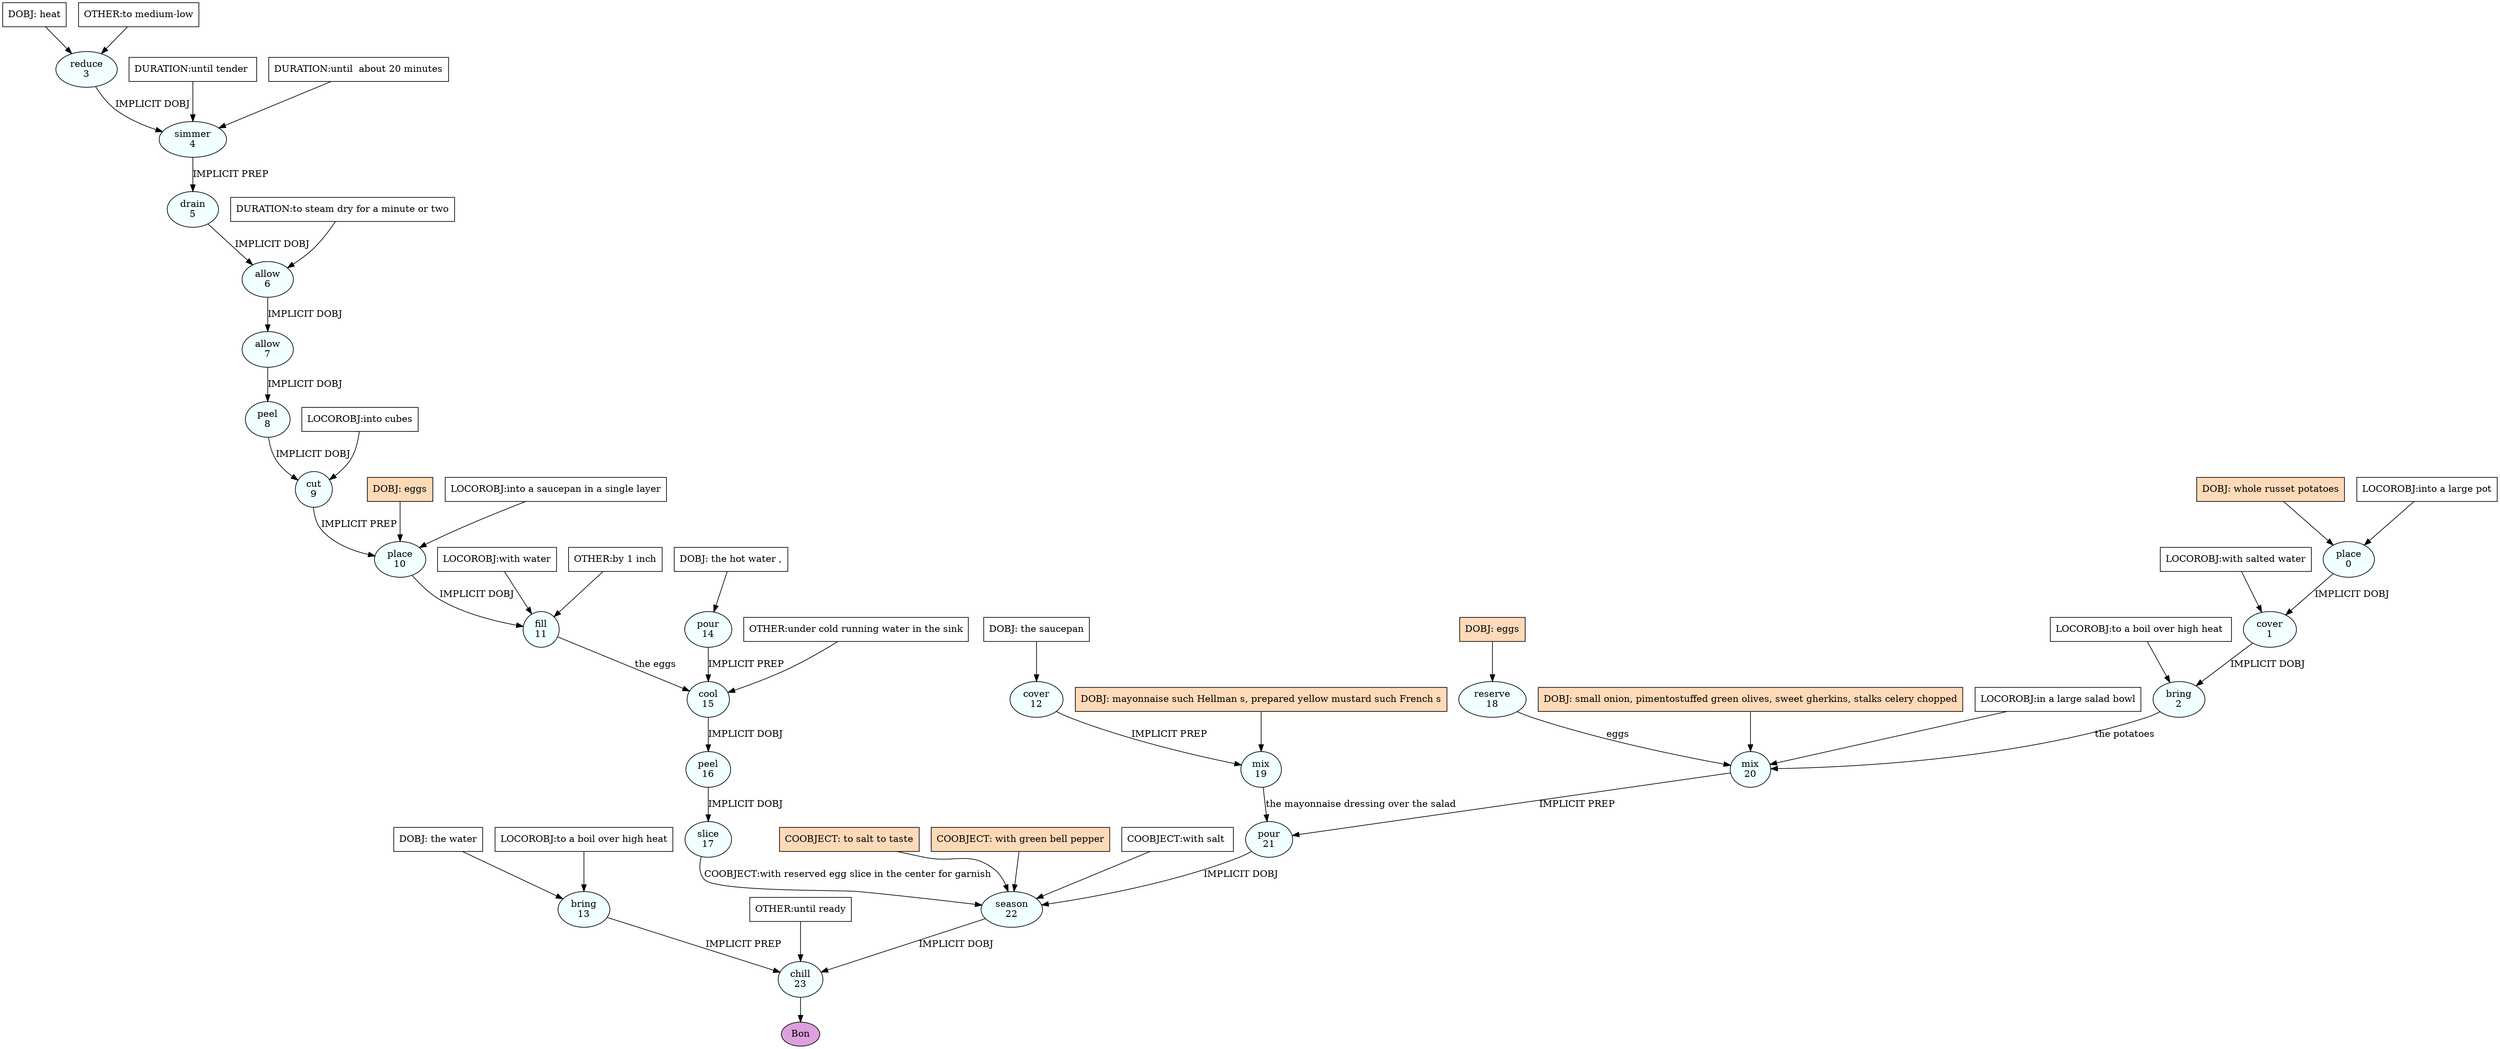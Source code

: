 digraph recipe {
E0[label="place
0", shape=oval, style=filled, fillcolor=azure]
E1[label="cover
1", shape=oval, style=filled, fillcolor=azure]
E2[label="bring
2", shape=oval, style=filled, fillcolor=azure]
E3[label="reduce
3", shape=oval, style=filled, fillcolor=azure]
E4[label="simmer
4", shape=oval, style=filled, fillcolor=azure]
E5[label="drain
5", shape=oval, style=filled, fillcolor=azure]
E6[label="allow
6", shape=oval, style=filled, fillcolor=azure]
E7[label="allow
7", shape=oval, style=filled, fillcolor=azure]
E8[label="peel
8", shape=oval, style=filled, fillcolor=azure]
E9[label="cut
9", shape=oval, style=filled, fillcolor=azure]
E10[label="place
10", shape=oval, style=filled, fillcolor=azure]
E11[label="fill
11", shape=oval, style=filled, fillcolor=azure]
E12[label="cover
12", shape=oval, style=filled, fillcolor=azure]
E13[label="bring
13", shape=oval, style=filled, fillcolor=azure]
E14[label="pour
14", shape=oval, style=filled, fillcolor=azure]
E15[label="cool
15", shape=oval, style=filled, fillcolor=azure]
E16[label="peel
16", shape=oval, style=filled, fillcolor=azure]
E17[label="slice
17", shape=oval, style=filled, fillcolor=azure]
E18[label="reserve
18", shape=oval, style=filled, fillcolor=azure]
E19[label="mix
19", shape=oval, style=filled, fillcolor=azure]
E20[label="mix
20", shape=oval, style=filled, fillcolor=azure]
E21[label="pour
21", shape=oval, style=filled, fillcolor=azure]
E22[label="season
22", shape=oval, style=filled, fillcolor=azure]
E23[label="chill
23", shape=oval, style=filled, fillcolor=azure]
D13[label="DOBJ: the water", shape=box, style=filled, fillcolor=white]
D13 -> E13
P13_0[label="LOCOROBJ:to a boil over high heat", shape=box, style=filled, fillcolor=white]
P13_0 -> E13
D12[label="DOBJ: the saucepan", shape=box, style=filled, fillcolor=white]
D12 -> E12
D3[label="DOBJ: heat", shape=box, style=filled, fillcolor=white]
D3 -> E3
P3_0[label="OTHER:to medium-low", shape=box, style=filled, fillcolor=white]
P3_0 -> E3
D18[label="DOBJ: eggs", shape=box, style=filled, fillcolor=peachpuff]
D18 -> E18
D0[label="DOBJ: whole russet potatoes", shape=box, style=filled, fillcolor=peachpuff]
D0 -> E0
P0_0[label="LOCOROBJ:into a large pot", shape=box, style=filled, fillcolor=white]
P0_0 -> E0
D14[label="DOBJ: the hot water ,", shape=box, style=filled, fillcolor=white]
D14 -> E14
E0 -> E1 [label="IMPLICIT DOBJ"]
P1_0_0[label="LOCOROBJ:with salted water", shape=box, style=filled, fillcolor=white]
P1_0_0 -> E1
E1 -> E2 [label="IMPLICIT DOBJ"]
P2_0_0[label="LOCOROBJ:to a boil over high heat ", shape=box, style=filled, fillcolor=white]
P2_0_0 -> E2
E3 -> E4 [label="IMPLICIT DOBJ"]
P4_0_0[label="DURATION:until tender ", shape=box, style=filled, fillcolor=white]
P4_0_0 -> E4
P4_0_1[label="DURATION:until  about 20 minutes", shape=box, style=filled, fillcolor=white]
P4_0_1 -> E4
E4 -> E5 [label="IMPLICIT PREP"]
E5 -> E6 [label="IMPLICIT DOBJ"]
P6_0_0[label="DURATION:to steam dry for a minute or two", shape=box, style=filled, fillcolor=white]
P6_0_0 -> E6
E6 -> E7 [label="IMPLICIT DOBJ"]
E7 -> E8 [label="IMPLICIT DOBJ"]
E8 -> E9 [label="IMPLICIT DOBJ"]
P9_0_0[label="LOCOROBJ:into cubes", shape=box, style=filled, fillcolor=white]
P9_0_0 -> E9
D10_ing[label="DOBJ: eggs", shape=box, style=filled, fillcolor=peachpuff]
D10_ing -> E10
E9 -> E10 [label="IMPLICIT PREP"]
P10_1_0[label="LOCOROBJ:into a saucepan in a single layer", shape=box, style=filled, fillcolor=white]
P10_1_0 -> E10
E10 -> E11 [label="IMPLICIT DOBJ"]
P11_0_0[label="LOCOROBJ:with water", shape=box, style=filled, fillcolor=white]
P11_0_0 -> E11
P11_1_0[label="OTHER:by 1 inch", shape=box, style=filled, fillcolor=white]
P11_1_0 -> E11
E11 -> E15 [label="the eggs"]
E14 -> E15 [label="IMPLICIT PREP"]
P15_1_0[label="OTHER:under cold running water in the sink", shape=box, style=filled, fillcolor=white]
P15_1_0 -> E15
E15 -> E16 [label="IMPLICIT DOBJ"]
E16 -> E17 [label="IMPLICIT DOBJ"]
D19_ing[label="DOBJ: mayonnaise such Hellman s, prepared yellow mustard such French s", shape=box, style=filled, fillcolor=peachpuff]
D19_ing -> E19
E12 -> E19 [label="IMPLICIT PREP"]
D20_ing[label="DOBJ: small onion, pimentostuffed green olives, sweet gherkins, stalks celery chopped", shape=box, style=filled, fillcolor=peachpuff]
D20_ing -> E20
E2 -> E20 [label="the potatoes "]
E18 -> E20 [label=" eggs "]
P20_0_0[label="LOCOROBJ:in a large salad bowl", shape=box, style=filled, fillcolor=white]
P20_0_0 -> E20
E19 -> E21 [label="the mayonnaise dressing over the salad"]
E20 -> E21 [label="IMPLICIT PREP"]
E21 -> E22 [label="IMPLICIT DOBJ"]
P22_0_ing[label="COOBJECT: to salt to taste", shape=box, style=filled, fillcolor=peachpuff]
P22_0_ing -> E22
P22_1_ing[label="COOBJECT: with green bell pepper", shape=box, style=filled, fillcolor=peachpuff]
P22_1_ing -> E22
P22_1_0[label="COOBJECT:with salt ", shape=box, style=filled, fillcolor=white]
P22_1_0 -> E22
E17 -> E22 [label="COOBJECT:with reserved egg slice in the center for garnish"]
E22 -> E23 [label="IMPLICIT DOBJ"]
E13 -> E23 [label="IMPLICIT PREP"]
P23_1_0[label="OTHER:until ready", shape=box, style=filled, fillcolor=white]
P23_1_0 -> E23
EOR[label="Bon", shape=oval, style=filled, fillcolor=plum]
E23 -> EOR
}
